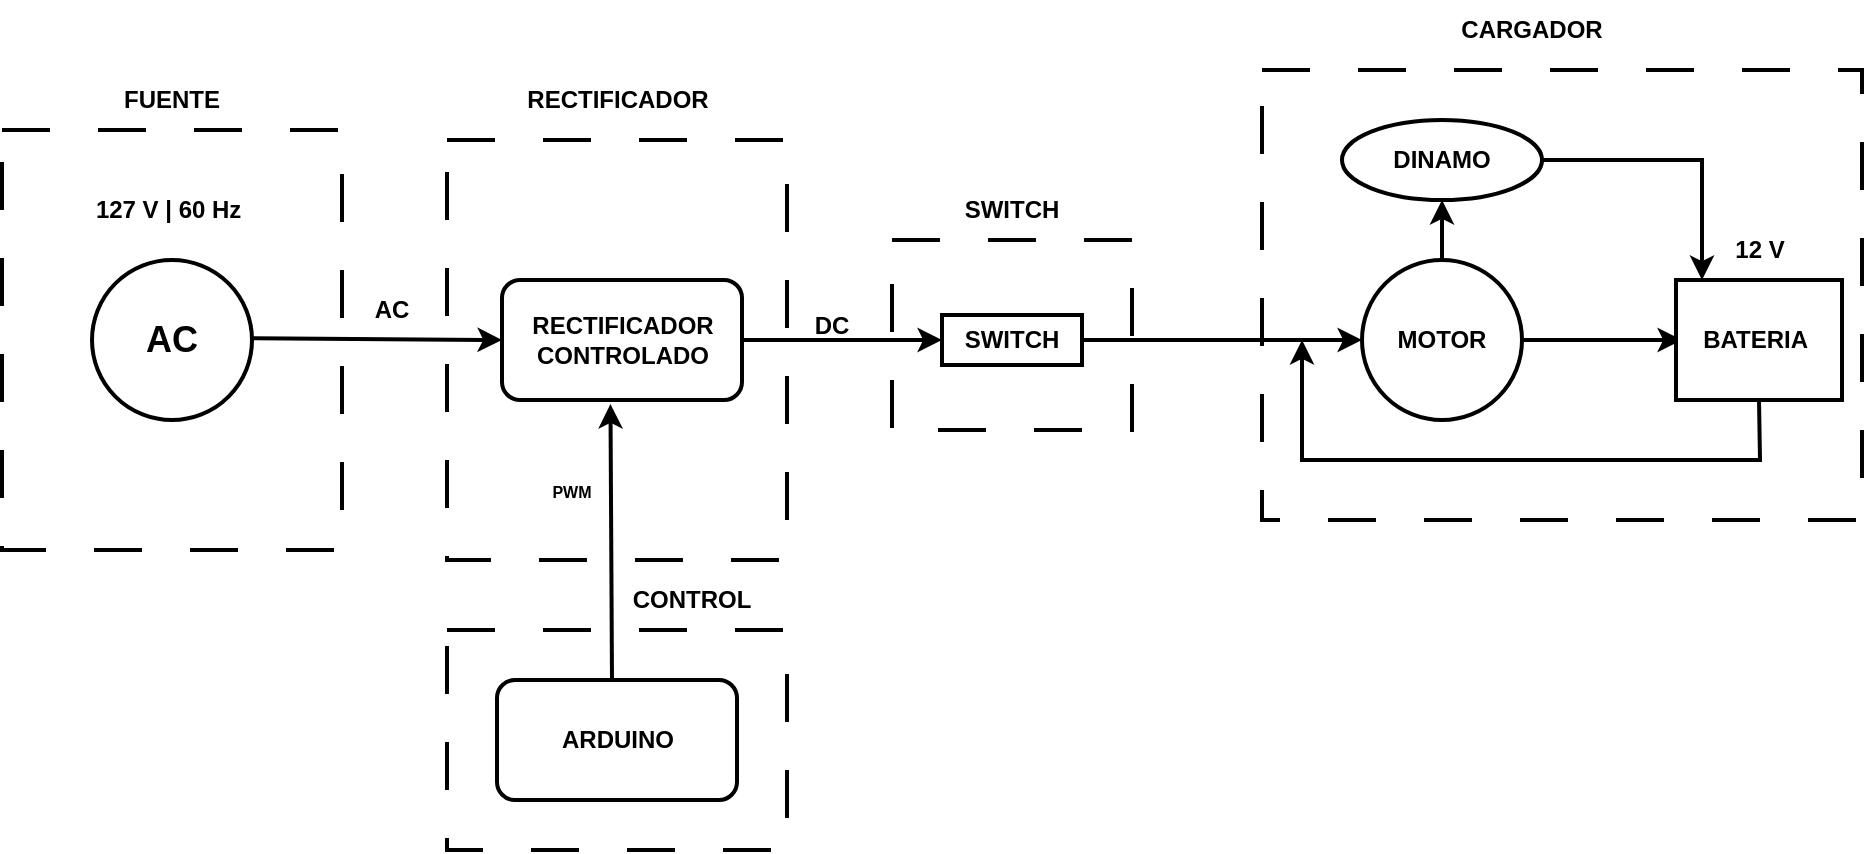 <mxfile version="21.2.9" type="github">
  <diagram name="Página-1" id="O8hzqUghR0WcSN_hWC6z">
    <mxGraphModel dx="2150" dy="730" grid="1" gridSize="10" guides="1" tooltips="1" connect="1" arrows="1" fold="1" page="1" pageScale="1" pageWidth="827" pageHeight="1169" math="0" shadow="0">
      <root>
        <mxCell id="0" />
        <mxCell id="1" parent="0" />
        <mxCell id="KyBY0AKvl3MU2-mIpTpG-4" value="" style="rounded=0;whiteSpace=wrap;html=1;glass=0;fillColor=none;dashed=1;dashPattern=12 12;fontStyle=1;strokeWidth=2;labelBackgroundColor=#FFFFFF;labelBorderColor=none;" parent="1" vertex="1">
          <mxGeometry x="-60" y="115" width="170" height="210" as="geometry" />
        </mxCell>
        <mxCell id="KyBY0AKvl3MU2-mIpTpG-5" value="12 V" style="text;html=1;strokeColor=none;fillColor=none;align=center;verticalAlign=middle;whiteSpace=wrap;rounded=0;fontStyle=1;strokeWidth=2;labelBackgroundColor=#FFFFFF;labelBorderColor=none;" parent="1" vertex="1">
          <mxGeometry x="763.5" y="160" width="110" height="30" as="geometry" />
        </mxCell>
        <mxCell id="KyBY0AKvl3MU2-mIpTpG-6" value="" style="ellipse;whiteSpace=wrap;html=1;aspect=fixed;fontStyle=1;strokeWidth=2;labelBackgroundColor=#FFFFFF;labelBorderColor=none;" parent="1" vertex="1">
          <mxGeometry x="-15" y="180" width="80" height="80" as="geometry" />
        </mxCell>
        <mxCell id="KyBY0AKvl3MU2-mIpTpG-7" value="&lt;font style=&quot;font-size: 18px;&quot;&gt;AC&lt;/font&gt;" style="text;html=1;strokeColor=none;fillColor=none;align=center;verticalAlign=middle;whiteSpace=wrap;rounded=0;fontStyle=1;strokeWidth=2;labelBackgroundColor=#FFFFFF;labelBorderColor=none;" parent="1" vertex="1">
          <mxGeometry x="-5" y="205" width="60" height="30" as="geometry" />
        </mxCell>
        <mxCell id="KyBY0AKvl3MU2-mIpTpG-8" value="&lt;span&gt;FUENTE&lt;/span&gt;" style="text;html=1;strokeColor=none;fillColor=none;align=center;verticalAlign=middle;whiteSpace=wrap;rounded=0;fontStyle=1;strokeWidth=2;labelBackgroundColor=#FFFFFF;labelBorderColor=none;" parent="1" vertex="1">
          <mxGeometry x="-5" y="85" width="60" height="30" as="geometry" />
        </mxCell>
        <mxCell id="KyBY0AKvl3MU2-mIpTpG-11" value="" style="rounded=0;whiteSpace=wrap;html=1;glass=0;fillColor=none;dashed=1;dashPattern=12 12;fontStyle=1;strokeWidth=2;labelBackgroundColor=#FFFFFF;labelBorderColor=none;" parent="1" vertex="1">
          <mxGeometry x="162.5" y="365" width="170" height="110" as="geometry" />
        </mxCell>
        <mxCell id="KyBY0AKvl3MU2-mIpTpG-12" value="" style="rounded=1;whiteSpace=wrap;html=1;fontStyle=1;strokeWidth=2;labelBackgroundColor=#FFFFFF;labelBorderColor=none;" parent="1" vertex="1">
          <mxGeometry x="190" y="190" width="120" height="60" as="geometry" />
        </mxCell>
        <mxCell id="KyBY0AKvl3MU2-mIpTpG-13" value="RECTIFICADOR CONTROLADO" style="text;html=1;strokeColor=none;fillColor=none;align=center;verticalAlign=middle;whiteSpace=wrap;rounded=0;fontStyle=1;strokeWidth=2;labelBackgroundColor=#FFFFFF;labelBorderColor=none;" parent="1" vertex="1">
          <mxGeometry x="217.5" y="205" width="65" height="30" as="geometry" />
        </mxCell>
        <mxCell id="KyBY0AKvl3MU2-mIpTpG-14" value="" style="endArrow=classic;html=1;rounded=0;exitX=1.162;exitY=0.471;exitDx=0;exitDy=0;exitPerimeter=0;entryX=0;entryY=0.5;entryDx=0;entryDy=0;fontStyle=1;strokeWidth=2;labelBackgroundColor=#FFFFFF;labelBorderColor=none;" parent="1" source="KyBY0AKvl3MU2-mIpTpG-7" target="KyBY0AKvl3MU2-mIpTpG-12" edge="1">
          <mxGeometry width="50" height="50" relative="1" as="geometry">
            <mxPoint x="195" y="190" as="sourcePoint" />
            <mxPoint x="245" y="140" as="targetPoint" />
          </mxGeometry>
        </mxCell>
        <mxCell id="KyBY0AKvl3MU2-mIpTpG-15" value="AC" style="text;html=1;strokeColor=none;fillColor=none;align=center;verticalAlign=middle;whiteSpace=wrap;rounded=0;fontStyle=1;strokeWidth=2;labelBackgroundColor=#FFFFFF;labelBorderColor=none;" parent="1" vertex="1">
          <mxGeometry x="105" y="190" width="60" height="30" as="geometry" />
        </mxCell>
        <mxCell id="KyBY0AKvl3MU2-mIpTpG-18" value="RECTIFICADOR" style="text;html=1;strokeColor=none;fillColor=none;align=center;verticalAlign=middle;whiteSpace=wrap;rounded=0;fontStyle=1;strokeWidth=2;labelBackgroundColor=#FFFFFF;labelBorderColor=none;" parent="1" vertex="1">
          <mxGeometry x="217.5" y="85" width="60" height="30" as="geometry" />
        </mxCell>
        <mxCell id="KyBY0AKvl3MU2-mIpTpG-19" value="" style="rounded=1;whiteSpace=wrap;html=1;fontStyle=1;strokeWidth=2;labelBackgroundColor=#FFFFFF;labelBorderColor=none;" parent="1" vertex="1">
          <mxGeometry x="187.5" y="390" width="120" height="60" as="geometry" />
        </mxCell>
        <mxCell id="KyBY0AKvl3MU2-mIpTpG-20" value="ARDUINO" style="text;html=1;strokeColor=none;fillColor=none;align=center;verticalAlign=middle;whiteSpace=wrap;rounded=0;fontStyle=1;strokeWidth=2;labelBackgroundColor=#FFFFFF;labelBorderColor=none;" parent="1" vertex="1">
          <mxGeometry x="217.5" y="405" width="60" height="30" as="geometry" />
        </mxCell>
        <mxCell id="KyBY0AKvl3MU2-mIpTpG-26" value="" style="endArrow=classic;html=1;rounded=0;entryX=0.452;entryY=1.034;entryDx=0;entryDy=0;entryPerimeter=0;fontStyle=1;strokeWidth=2;labelBackgroundColor=#FFFFFF;labelBorderColor=none;" parent="1" target="KyBY0AKvl3MU2-mIpTpG-12" edge="1">
          <mxGeometry width="50" height="50" relative="1" as="geometry">
            <mxPoint x="245" y="390" as="sourcePoint" />
            <mxPoint x="295" y="340" as="targetPoint" />
          </mxGeometry>
        </mxCell>
        <mxCell id="bAktfP8ZMkvanFYDNccY-1" value="&lt;font style=&quot;font-size: 8px;&quot;&gt;PWM&lt;/font&gt;" style="text;html=1;strokeColor=none;fillColor=none;align=center;verticalAlign=middle;whiteSpace=wrap;rounded=0;fontStyle=1;strokeWidth=2;labelBackgroundColor=#FFFFFF;labelBorderColor=none;" vertex="1" parent="1">
          <mxGeometry x="195" y="280" width="60" height="30" as="geometry" />
        </mxCell>
        <mxCell id="bAktfP8ZMkvanFYDNccY-3" value="" style="rounded=0;whiteSpace=wrap;html=1;glass=0;fillColor=none;dashed=1;dashPattern=12 12;fontStyle=1;strokeWidth=2;labelBackgroundColor=#FFFFFF;labelBorderColor=none;" vertex="1" parent="1">
          <mxGeometry x="162.5" y="120" width="170" height="210" as="geometry" />
        </mxCell>
        <mxCell id="bAktfP8ZMkvanFYDNccY-4" value="CONTROL" style="text;html=1;strokeColor=none;fillColor=none;align=center;verticalAlign=middle;whiteSpace=wrap;rounded=0;fontStyle=1;strokeWidth=2;labelBackgroundColor=#FFFFFF;labelBorderColor=none;" vertex="1" parent="1">
          <mxGeometry x="255" y="335" width="60" height="30" as="geometry" />
        </mxCell>
        <mxCell id="bAktfP8ZMkvanFYDNccY-6" value="" style="endArrow=classic;html=1;rounded=0;exitX=1;exitY=0.5;exitDx=0;exitDy=0;entryX=0;entryY=0.5;entryDx=0;entryDy=0;fontStyle=1;strokeWidth=2;labelBackgroundColor=#FFFFFF;labelBorderColor=none;" edge="1" parent="1" source="bAktfP8ZMkvanFYDNccY-21" target="bAktfP8ZMkvanFYDNccY-7">
          <mxGeometry width="50" height="50" relative="1" as="geometry">
            <mxPoint x="340" y="290" as="sourcePoint" />
            <mxPoint x="550" y="220" as="targetPoint" />
          </mxGeometry>
        </mxCell>
        <mxCell id="bAktfP8ZMkvanFYDNccY-7" value="MOTOR" style="ellipse;whiteSpace=wrap;html=1;aspect=fixed;fontStyle=1;strokeWidth=2;labelBackgroundColor=#FFFFFF;labelBorderColor=none;" vertex="1" parent="1">
          <mxGeometry x="620" y="180" width="80" height="80" as="geometry" />
        </mxCell>
        <mxCell id="bAktfP8ZMkvanFYDNccY-8" value="DC" style="text;html=1;strokeColor=none;fillColor=none;align=center;verticalAlign=middle;whiteSpace=wrap;rounded=0;fontStyle=1;strokeWidth=2;labelBackgroundColor=#FFFFFF;labelBorderColor=none;" vertex="1" parent="1">
          <mxGeometry x="340" y="205" width="30" height="15" as="geometry" />
        </mxCell>
        <mxCell id="bAktfP8ZMkvanFYDNccY-11" value="" style="endArrow=classic;html=1;rounded=0;fontStyle=1;strokeWidth=2;labelBackgroundColor=#FFFFFF;labelBorderColor=none;" edge="1" parent="1">
          <mxGeometry width="50" height="50" relative="1" as="geometry">
            <mxPoint x="700" y="220" as="sourcePoint" />
            <mxPoint x="780" y="220" as="targetPoint" />
          </mxGeometry>
        </mxCell>
        <mxCell id="bAktfP8ZMkvanFYDNccY-13" value="BATERIA&amp;nbsp;" style="rounded=0;whiteSpace=wrap;html=1;fontStyle=1;strokeWidth=2;labelBackgroundColor=#FFFFFF;labelBorderColor=none;" vertex="1" parent="1">
          <mxGeometry x="777" y="190" width="83" height="60" as="geometry" />
        </mxCell>
        <mxCell id="bAktfP8ZMkvanFYDNccY-14" value="&lt;span&gt;127 V | 60 Hz&amp;nbsp;&lt;/span&gt;" style="text;html=1;strokeColor=none;fillColor=none;align=center;verticalAlign=middle;whiteSpace=wrap;rounded=0;fontStyle=1;strokeWidth=2;labelBackgroundColor=#FFFFFF;labelBorderColor=none;" vertex="1" parent="1">
          <mxGeometry x="-30" y="140" width="110" height="30" as="geometry" />
        </mxCell>
        <mxCell id="bAktfP8ZMkvanFYDNccY-15" value="" style="endArrow=classic;html=1;rounded=0;exitX=0.5;exitY=1;exitDx=0;exitDy=0;fontStyle=1;strokeWidth=2;labelBackgroundColor=#FFFFFF;labelBorderColor=none;" edge="1" parent="1" source="bAktfP8ZMkvanFYDNccY-13">
          <mxGeometry width="50" height="50" relative="1" as="geometry">
            <mxPoint x="580" y="340" as="sourcePoint" />
            <mxPoint x="590" y="220" as="targetPoint" />
            <Array as="points">
              <mxPoint x="819" y="280" />
              <mxPoint x="590" y="280" />
            </Array>
          </mxGeometry>
        </mxCell>
        <mxCell id="bAktfP8ZMkvanFYDNccY-16" value="DINAMO" style="ellipse;whiteSpace=wrap;html=1;fontStyle=1;strokeWidth=2;labelBackgroundColor=#FFFFFF;labelBorderColor=none;" vertex="1" parent="1">
          <mxGeometry x="610" y="110" width="100" height="40" as="geometry" />
        </mxCell>
        <mxCell id="bAktfP8ZMkvanFYDNccY-17" value="" style="endArrow=classic;html=1;rounded=0;exitX=0.5;exitY=0;exitDx=0;exitDy=0;fontStyle=1;strokeWidth=2;labelBackgroundColor=#FFFFFF;labelBorderColor=none;" edge="1" parent="1" source="bAktfP8ZMkvanFYDNccY-7">
          <mxGeometry width="50" height="50" relative="1" as="geometry">
            <mxPoint x="620" y="150" as="sourcePoint" />
            <mxPoint x="660" y="150" as="targetPoint" />
          </mxGeometry>
        </mxCell>
        <mxCell id="bAktfP8ZMkvanFYDNccY-18" value="" style="endArrow=classic;html=1;rounded=0;exitX=1;exitY=0.5;exitDx=0;exitDy=0;fontStyle=1;strokeWidth=2;labelBackgroundColor=#FFFFFF;labelBorderColor=none;" edge="1" parent="1" source="bAktfP8ZMkvanFYDNccY-16">
          <mxGeometry width="50" height="50" relative="1" as="geometry">
            <mxPoint x="727" y="125" as="sourcePoint" />
            <mxPoint x="790" y="190" as="targetPoint" />
            <Array as="points">
              <mxPoint x="790" y="130" />
            </Array>
          </mxGeometry>
        </mxCell>
        <mxCell id="bAktfP8ZMkvanFYDNccY-22" value="" style="endArrow=classic;html=1;rounded=0;exitX=1;exitY=0.5;exitDx=0;exitDy=0;fontStyle=1;strokeWidth=2;labelBackgroundColor=#FFFFFF;labelBorderColor=none;" edge="1" parent="1" source="KyBY0AKvl3MU2-mIpTpG-12" target="bAktfP8ZMkvanFYDNccY-21">
          <mxGeometry width="50" height="50" relative="1" as="geometry">
            <mxPoint x="340" y="220" as="sourcePoint" />
            <mxPoint x="550" y="220" as="targetPoint" />
          </mxGeometry>
        </mxCell>
        <mxCell id="bAktfP8ZMkvanFYDNccY-21" value="SWITCH" style="rounded=0;whiteSpace=wrap;html=1;fontStyle=1;strokeWidth=2;labelBackgroundColor=#FFFFFF;labelBorderColor=none;" vertex="1" parent="1">
          <mxGeometry x="410" y="207.5" width="70" height="25" as="geometry" />
        </mxCell>
        <mxCell id="bAktfP8ZMkvanFYDNccY-23" value="" style="rounded=0;whiteSpace=wrap;html=1;glass=0;fillColor=none;dashed=1;dashPattern=12 12;fontStyle=1;strokeWidth=2;labelBackgroundColor=#FFFFFF;labelBorderColor=none;" vertex="1" parent="1">
          <mxGeometry x="385" y="170" width="120" height="95" as="geometry" />
        </mxCell>
        <mxCell id="bAktfP8ZMkvanFYDNccY-26" value="SWITCH" style="text;html=1;strokeColor=none;fillColor=none;align=center;verticalAlign=middle;whiteSpace=wrap;rounded=0;fontStyle=1;strokeWidth=2;labelBackgroundColor=#FFFFFF;labelBorderColor=none;" vertex="1" parent="1">
          <mxGeometry x="415" y="140" width="60" height="30" as="geometry" />
        </mxCell>
        <mxCell id="bAktfP8ZMkvanFYDNccY-27" value="" style="rounded=0;whiteSpace=wrap;html=1;glass=0;fillColor=none;dashed=1;dashPattern=12 12;fontStyle=1;strokeWidth=2;labelBackgroundColor=#FFFFFF;labelBorderColor=none;" vertex="1" parent="1">
          <mxGeometry x="570" y="85" width="300" height="225" as="geometry" />
        </mxCell>
        <mxCell id="bAktfP8ZMkvanFYDNccY-29" value="CARGADOR" style="text;html=1;strokeColor=none;fillColor=none;align=center;verticalAlign=middle;whiteSpace=wrap;rounded=0;fontStyle=1;strokeWidth=2;labelBackgroundColor=#FFFFFF;labelBorderColor=none;" vertex="1" parent="1">
          <mxGeometry x="650" y="50" width="110" height="30" as="geometry" />
        </mxCell>
      </root>
    </mxGraphModel>
  </diagram>
</mxfile>
